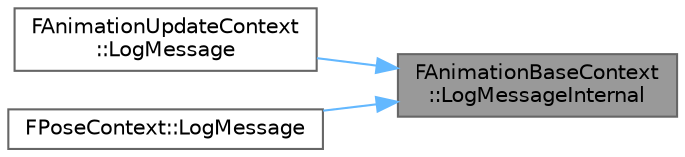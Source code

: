 digraph "FAnimationBaseContext::LogMessageInternal"
{
 // INTERACTIVE_SVG=YES
 // LATEX_PDF_SIZE
  bgcolor="transparent";
  edge [fontname=Helvetica,fontsize=10,labelfontname=Helvetica,labelfontsize=10];
  node [fontname=Helvetica,fontsize=10,shape=box,height=0.2,width=0.4];
  rankdir="RL";
  Node1 [id="Node000001",label="FAnimationBaseContext\l::LogMessageInternal",height=0.2,width=0.4,color="gray40", fillcolor="grey60", style="filled", fontcolor="black",tooltip="Interface for node contexts to register log messages with the proxy."];
  Node1 -> Node2 [id="edge1_Node000001_Node000002",dir="back",color="steelblue1",style="solid",tooltip=" "];
  Node2 [id="Node000002",label="FAnimationUpdateContext\l::LogMessage",height=0.2,width=0.4,color="grey40", fillcolor="white", style="filled",URL="$d3/d61/structFAnimationUpdateContext.html#a430870110719937eee9062118b871951",tooltip=" "];
  Node1 -> Node3 [id="edge2_Node000001_Node000003",dir="back",color="steelblue1",style="solid",tooltip=" "];
  Node3 [id="Node000003",label="FPoseContext::LogMessage",height=0.2,width=0.4,color="grey40", fillcolor="white", style="filled",URL="$d3/d94/structFPoseContext.html#a389fbb2e7b26a08eebe25f27edec05c3",tooltip=" "];
}
